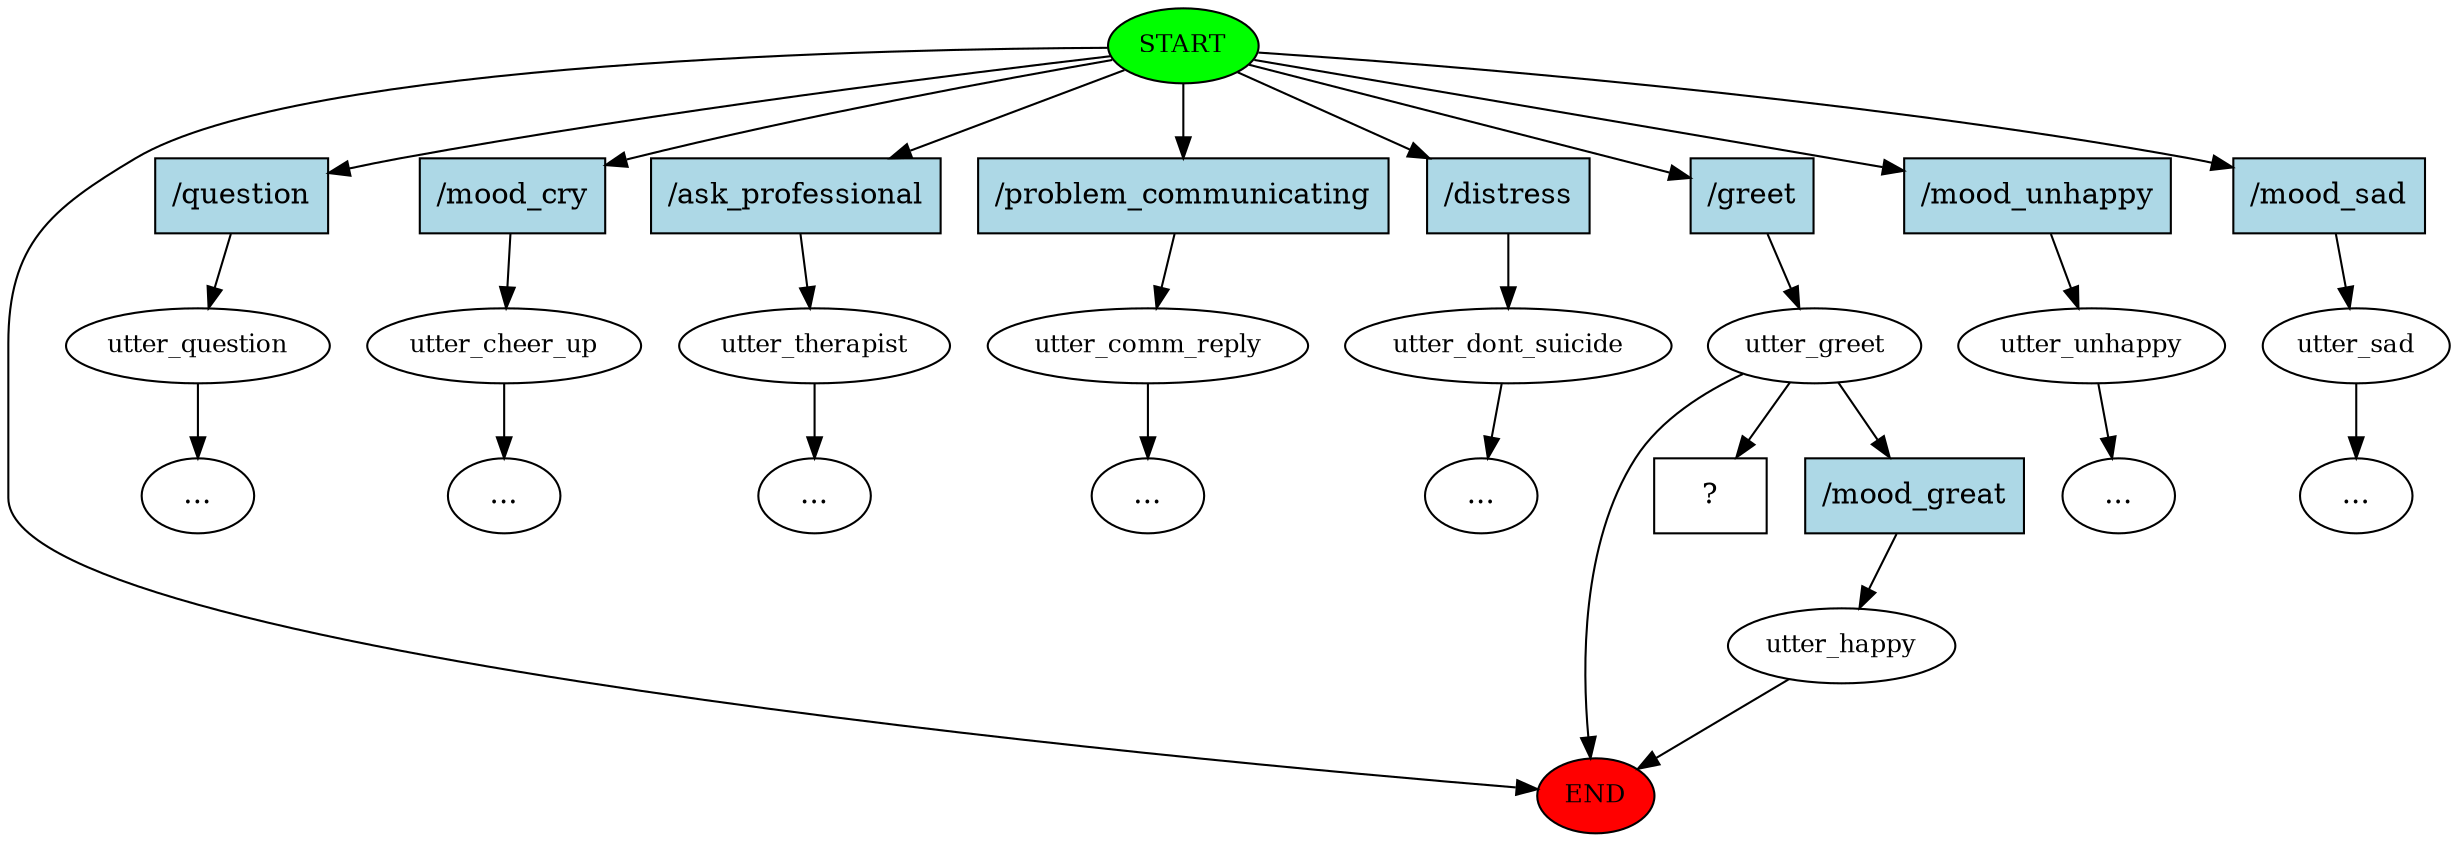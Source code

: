 digraph  {
0 [class="start active", fillcolor=green, fontsize=12, label=START, style=filled];
"-1" [class=end, fillcolor=red, fontsize=12, label=END, style=filled];
1 [class="", fontsize=12, label=utter_question];
"-3" [class=ellipsis, label="..."];
2 [class="", fontsize=12, label=utter_cheer_up];
"-4" [class=ellipsis, label="..."];
3 [class="", fontsize=12, label=utter_therapist];
"-5" [class=ellipsis, label="..."];
4 [class="", fontsize=12, label=utter_comm_reply];
"-6" [class=ellipsis, label="..."];
5 [class="", fontsize=12, label=utter_dont_suicide];
"-7" [class=ellipsis, label="..."];
6 [class=active, fontsize=12, label=utter_greet];
8 [class="", fontsize=12, label=utter_happy];
9 [class="", fontsize=12, label=utter_unhappy];
10 [class="", fontsize=12, label=utter_sad];
"-10" [class=ellipsis, label="..."];
"-12" [class=ellipsis, label="..."];
15 [class="intent dashed active", label="  ?  ", shape=rect];
16 [class=intent, fillcolor=lightblue, label="/question", shape=rect, style=filled];
17 [class=intent, fillcolor=lightblue, label="/mood_cry", shape=rect, style=filled];
18 [class=intent, fillcolor=lightblue, label="/ask_professional", shape=rect, style=filled];
19 [class=intent, fillcolor=lightblue, label="/problem_communicating", shape=rect, style=filled];
20 [class=intent, fillcolor=lightblue, label="/distress", shape=rect, style=filled];
21 [class="intent active", fillcolor=lightblue, label="/greet", shape=rect, style=filled];
22 [class=intent, fillcolor=lightblue, label="/mood_unhappy", shape=rect, style=filled];
23 [class=intent, fillcolor=lightblue, label="/mood_sad", shape=rect, style=filled];
24 [class=intent, fillcolor=lightblue, label="/mood_great", shape=rect, style=filled];
0 -> "-1"  [class="", key=NONE, label=""];
0 -> 16  [class="", key=0];
0 -> 17  [class="", key=0];
0 -> 18  [class="", key=0];
0 -> 19  [class="", key=0];
0 -> 20  [class="", key=0];
0 -> 21  [class=active, key=0];
0 -> 22  [class="", key=0];
0 -> 23  [class="", key=0];
1 -> "-3"  [class="", key=NONE, label=""];
2 -> "-4"  [class="", key=NONE, label=""];
3 -> "-5"  [class="", key=NONE, label=""];
4 -> "-6"  [class="", key=NONE, label=""];
5 -> "-7"  [class="", key=NONE, label=""];
6 -> "-1"  [class="", key=NONE, label=""];
6 -> 15  [class=active, key=NONE, label=""];
6 -> 24  [class="", key=0];
8 -> "-1"  [class="", key=NONE, label=""];
9 -> "-10"  [class="", key=NONE, label=""];
10 -> "-12"  [class="", key=NONE, label=""];
16 -> 1  [class="", key=0];
17 -> 2  [class="", key=0];
18 -> 3  [class="", key=0];
19 -> 4  [class="", key=0];
20 -> 5  [class="", key=0];
21 -> 6  [class=active, key=0];
22 -> 9  [class="", key=0];
23 -> 10  [class="", key=0];
24 -> 8  [class="", key=0];
}
